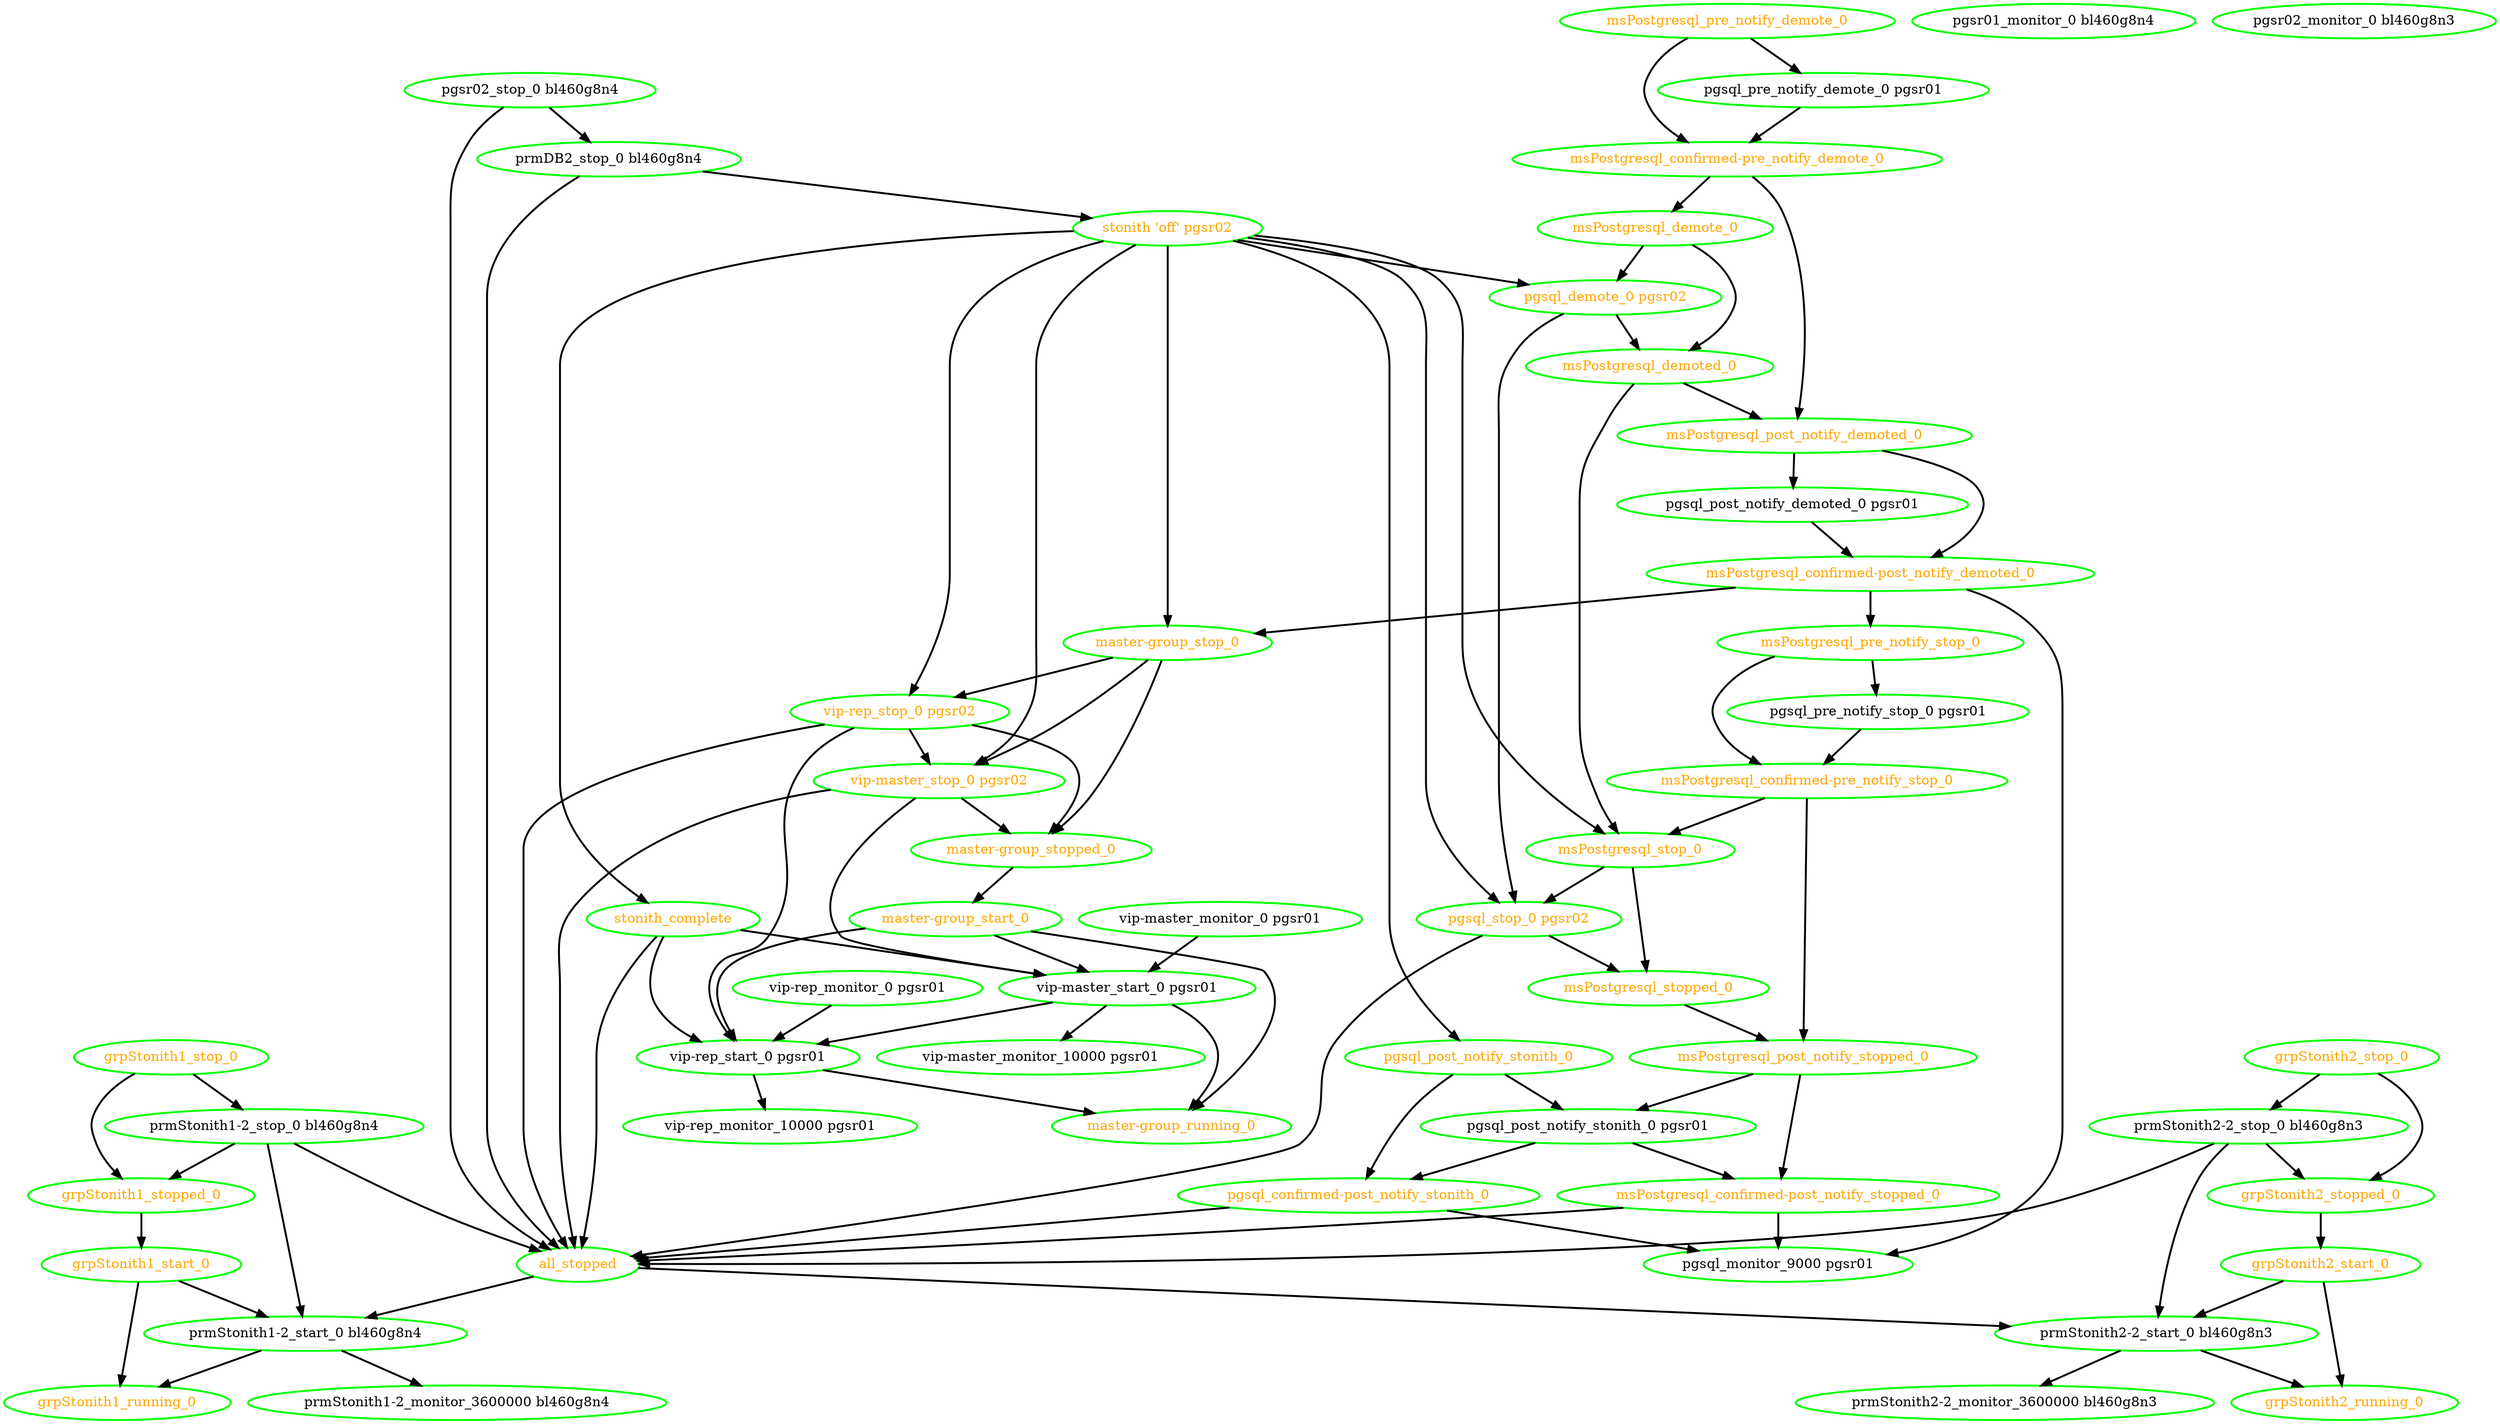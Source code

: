 digraph "g" {
"all_stopped" -> "prmStonith1-2_start_0 bl460g8n4" [ style = bold]
"all_stopped" -> "prmStonith2-2_start_0 bl460g8n3" [ style = bold]
"all_stopped" [ style=bold color="green" fontcolor="orange"]
"grpStonith1_running_0" [ style=bold color="green" fontcolor="orange"]
"grpStonith1_start_0" -> "grpStonith1_running_0" [ style = bold]
"grpStonith1_start_0" -> "prmStonith1-2_start_0 bl460g8n4" [ style = bold]
"grpStonith1_start_0" [ style=bold color="green" fontcolor="orange"]
"grpStonith1_stop_0" -> "grpStonith1_stopped_0" [ style = bold]
"grpStonith1_stop_0" -> "prmStonith1-2_stop_0 bl460g8n4" [ style = bold]
"grpStonith1_stop_0" [ style=bold color="green" fontcolor="orange"]
"grpStonith1_stopped_0" -> "grpStonith1_start_0" [ style = bold]
"grpStonith1_stopped_0" [ style=bold color="green" fontcolor="orange"]
"grpStonith2_running_0" [ style=bold color="green" fontcolor="orange"]
"grpStonith2_start_0" -> "grpStonith2_running_0" [ style = bold]
"grpStonith2_start_0" -> "prmStonith2-2_start_0 bl460g8n3" [ style = bold]
"grpStonith2_start_0" [ style=bold color="green" fontcolor="orange"]
"grpStonith2_stop_0" -> "grpStonith2_stopped_0" [ style = bold]
"grpStonith2_stop_0" -> "prmStonith2-2_stop_0 bl460g8n3" [ style = bold]
"grpStonith2_stop_0" [ style=bold color="green" fontcolor="orange"]
"grpStonith2_stopped_0" -> "grpStonith2_start_0" [ style = bold]
"grpStonith2_stopped_0" [ style=bold color="green" fontcolor="orange"]
"master-group_running_0" [ style=bold color="green" fontcolor="orange"]
"master-group_start_0" -> "master-group_running_0" [ style = bold]
"master-group_start_0" -> "vip-master_start_0 pgsr01" [ style = bold]
"master-group_start_0" -> "vip-rep_start_0 pgsr01" [ style = bold]
"master-group_start_0" [ style=bold color="green" fontcolor="orange"]
"master-group_stop_0" -> "master-group_stopped_0" [ style = bold]
"master-group_stop_0" -> "vip-master_stop_0 pgsr02" [ style = bold]
"master-group_stop_0" -> "vip-rep_stop_0 pgsr02" [ style = bold]
"master-group_stop_0" [ style=bold color="green" fontcolor="orange"]
"master-group_stopped_0" -> "master-group_start_0" [ style = bold]
"master-group_stopped_0" [ style=bold color="green" fontcolor="orange"]
"msPostgresql_confirmed-post_notify_demoted_0" -> "master-group_stop_0" [ style = bold]
"msPostgresql_confirmed-post_notify_demoted_0" -> "msPostgresql_pre_notify_stop_0" [ style = bold]
"msPostgresql_confirmed-post_notify_demoted_0" -> "pgsql_monitor_9000 pgsr01" [ style = bold]
"msPostgresql_confirmed-post_notify_demoted_0" [ style=bold color="green" fontcolor="orange"]
"msPostgresql_confirmed-post_notify_stopped_0" -> "all_stopped" [ style = bold]
"msPostgresql_confirmed-post_notify_stopped_0" -> "pgsql_monitor_9000 pgsr01" [ style = bold]
"msPostgresql_confirmed-post_notify_stopped_0" [ style=bold color="green" fontcolor="orange"]
"msPostgresql_confirmed-pre_notify_demote_0" -> "msPostgresql_demote_0" [ style = bold]
"msPostgresql_confirmed-pre_notify_demote_0" -> "msPostgresql_post_notify_demoted_0" [ style = bold]
"msPostgresql_confirmed-pre_notify_demote_0" [ style=bold color="green" fontcolor="orange"]
"msPostgresql_confirmed-pre_notify_stop_0" -> "msPostgresql_post_notify_stopped_0" [ style = bold]
"msPostgresql_confirmed-pre_notify_stop_0" -> "msPostgresql_stop_0" [ style = bold]
"msPostgresql_confirmed-pre_notify_stop_0" [ style=bold color="green" fontcolor="orange"]
"msPostgresql_demote_0" -> "msPostgresql_demoted_0" [ style = bold]
"msPostgresql_demote_0" -> "pgsql_demote_0 pgsr02" [ style = bold]
"msPostgresql_demote_0" [ style=bold color="green" fontcolor="orange"]
"msPostgresql_demoted_0" -> "msPostgresql_post_notify_demoted_0" [ style = bold]
"msPostgresql_demoted_0" -> "msPostgresql_stop_0" [ style = bold]
"msPostgresql_demoted_0" [ style=bold color="green" fontcolor="orange"]
"msPostgresql_post_notify_demoted_0" -> "msPostgresql_confirmed-post_notify_demoted_0" [ style = bold]
"msPostgresql_post_notify_demoted_0" -> "pgsql_post_notify_demoted_0 pgsr01" [ style = bold]
"msPostgresql_post_notify_demoted_0" [ style=bold color="green" fontcolor="orange"]
"msPostgresql_post_notify_stopped_0" -> "msPostgresql_confirmed-post_notify_stopped_0" [ style = bold]
"msPostgresql_post_notify_stopped_0" -> "pgsql_post_notify_stonith_0 pgsr01" [ style = bold]
"msPostgresql_post_notify_stopped_0" [ style=bold color="green" fontcolor="orange"]
"msPostgresql_pre_notify_demote_0" -> "msPostgresql_confirmed-pre_notify_demote_0" [ style = bold]
"msPostgresql_pre_notify_demote_0" -> "pgsql_pre_notify_demote_0 pgsr01" [ style = bold]
"msPostgresql_pre_notify_demote_0" [ style=bold color="green" fontcolor="orange"]
"msPostgresql_pre_notify_stop_0" -> "msPostgresql_confirmed-pre_notify_stop_0" [ style = bold]
"msPostgresql_pre_notify_stop_0" -> "pgsql_pre_notify_stop_0 pgsr01" [ style = bold]
"msPostgresql_pre_notify_stop_0" [ style=bold color="green" fontcolor="orange"]
"msPostgresql_stop_0" -> "msPostgresql_stopped_0" [ style = bold]
"msPostgresql_stop_0" -> "pgsql_stop_0 pgsr02" [ style = bold]
"msPostgresql_stop_0" [ style=bold color="green" fontcolor="orange"]
"msPostgresql_stopped_0" -> "msPostgresql_post_notify_stopped_0" [ style = bold]
"msPostgresql_stopped_0" [ style=bold color="green" fontcolor="orange"]
"pgsql_confirmed-post_notify_stonith_0" -> "all_stopped" [ style = bold]
"pgsql_confirmed-post_notify_stonith_0" -> "pgsql_monitor_9000 pgsr01" [ style = bold]
"pgsql_confirmed-post_notify_stonith_0" [ style=bold color="green" fontcolor="orange"]
"pgsql_demote_0 pgsr02" -> "msPostgresql_demoted_0" [ style = bold]
"pgsql_demote_0 pgsr02" -> "pgsql_stop_0 pgsr02" [ style = bold]
"pgsql_demote_0 pgsr02" [ style=bold color="green" fontcolor="orange"]
"pgsql_monitor_9000 pgsr01" [ style=bold color="green" fontcolor="black"]
"pgsql_post_notify_demoted_0 pgsr01" -> "msPostgresql_confirmed-post_notify_demoted_0" [ style = bold]
"pgsql_post_notify_demoted_0 pgsr01" [ style=bold color="green" fontcolor="black"]
"pgsql_post_notify_stonith_0 pgsr01" -> "msPostgresql_confirmed-post_notify_stopped_0" [ style = bold]
"pgsql_post_notify_stonith_0 pgsr01" -> "pgsql_confirmed-post_notify_stonith_0" [ style = bold]
"pgsql_post_notify_stonith_0 pgsr01" [ style=bold color="green" fontcolor="black"]
"pgsql_post_notify_stonith_0" -> "pgsql_confirmed-post_notify_stonith_0" [ style = bold]
"pgsql_post_notify_stonith_0" -> "pgsql_post_notify_stonith_0 pgsr01" [ style = bold]
"pgsql_post_notify_stonith_0" [ style=bold color="green" fontcolor="orange"]
"pgsql_pre_notify_demote_0 pgsr01" -> "msPostgresql_confirmed-pre_notify_demote_0" [ style = bold]
"pgsql_pre_notify_demote_0 pgsr01" [ style=bold color="green" fontcolor="black"]
"pgsql_pre_notify_stop_0 pgsr01" -> "msPostgresql_confirmed-pre_notify_stop_0" [ style = bold]
"pgsql_pre_notify_stop_0 pgsr01" [ style=bold color="green" fontcolor="black"]
"pgsql_stop_0 pgsr02" -> "all_stopped" [ style = bold]
"pgsql_stop_0 pgsr02" -> "msPostgresql_stopped_0" [ style = bold]
"pgsql_stop_0 pgsr02" [ style=bold color="green" fontcolor="orange"]
"pgsr01_monitor_0 bl460g8n4" [ style=bold color="green" fontcolor="black"]
"pgsr02_monitor_0 bl460g8n3" [ style=bold color="green" fontcolor="black"]
"pgsr02_stop_0 bl460g8n4" -> "all_stopped" [ style = bold]
"pgsr02_stop_0 bl460g8n4" -> "prmDB2_stop_0 bl460g8n4" [ style = bold]
"pgsr02_stop_0 bl460g8n4" [ style=bold color="green" fontcolor="black"]
"prmDB2_stop_0 bl460g8n4" -> "all_stopped" [ style = bold]
"prmDB2_stop_0 bl460g8n4" -> "stonith 'off' pgsr02" [ style = bold]
"prmDB2_stop_0 bl460g8n4" [ style=bold color="green" fontcolor="black"]
"prmStonith1-2_monitor_3600000 bl460g8n4" [ style=bold color="green" fontcolor="black"]
"prmStonith1-2_start_0 bl460g8n4" -> "grpStonith1_running_0" [ style = bold]
"prmStonith1-2_start_0 bl460g8n4" -> "prmStonith1-2_monitor_3600000 bl460g8n4" [ style = bold]
"prmStonith1-2_start_0 bl460g8n4" [ style=bold color="green" fontcolor="black"]
"prmStonith1-2_stop_0 bl460g8n4" -> "all_stopped" [ style = bold]
"prmStonith1-2_stop_0 bl460g8n4" -> "grpStonith1_stopped_0" [ style = bold]
"prmStonith1-2_stop_0 bl460g8n4" -> "prmStonith1-2_start_0 bl460g8n4" [ style = bold]
"prmStonith1-2_stop_0 bl460g8n4" [ style=bold color="green" fontcolor="black"]
"prmStonith2-2_monitor_3600000 bl460g8n3" [ style=bold color="green" fontcolor="black"]
"prmStonith2-2_start_0 bl460g8n3" -> "grpStonith2_running_0" [ style = bold]
"prmStonith2-2_start_0 bl460g8n3" -> "prmStonith2-2_monitor_3600000 bl460g8n3" [ style = bold]
"prmStonith2-2_start_0 bl460g8n3" [ style=bold color="green" fontcolor="black"]
"prmStonith2-2_stop_0 bl460g8n3" -> "all_stopped" [ style = bold]
"prmStonith2-2_stop_0 bl460g8n3" -> "grpStonith2_stopped_0" [ style = bold]
"prmStonith2-2_stop_0 bl460g8n3" -> "prmStonith2-2_start_0 bl460g8n3" [ style = bold]
"prmStonith2-2_stop_0 bl460g8n3" [ style=bold color="green" fontcolor="black"]
"stonith 'off' pgsr02" -> "master-group_stop_0" [ style = bold]
"stonith 'off' pgsr02" -> "msPostgresql_stop_0" [ style = bold]
"stonith 'off' pgsr02" -> "pgsql_demote_0 pgsr02" [ style = bold]
"stonith 'off' pgsr02" -> "pgsql_post_notify_stonith_0" [ style = bold]
"stonith 'off' pgsr02" -> "pgsql_stop_0 pgsr02" [ style = bold]
"stonith 'off' pgsr02" -> "stonith_complete" [ style = bold]
"stonith 'off' pgsr02" -> "vip-master_stop_0 pgsr02" [ style = bold]
"stonith 'off' pgsr02" -> "vip-rep_stop_0 pgsr02" [ style = bold]
"stonith 'off' pgsr02" [ style=bold color="green" fontcolor="orange"]
"stonith_complete" -> "all_stopped" [ style = bold]
"stonith_complete" -> "vip-master_start_0 pgsr01" [ style = bold]
"stonith_complete" -> "vip-rep_start_0 pgsr01" [ style = bold]
"stonith_complete" [ style=bold color="green" fontcolor="orange"]
"vip-master_monitor_0 pgsr01" -> "vip-master_start_0 pgsr01" [ style = bold]
"vip-master_monitor_0 pgsr01" [ style=bold color="green" fontcolor="black"]
"vip-master_monitor_10000 pgsr01" [ style=bold color="green" fontcolor="black"]
"vip-master_start_0 pgsr01" -> "master-group_running_0" [ style = bold]
"vip-master_start_0 pgsr01" -> "vip-master_monitor_10000 pgsr01" [ style = bold]
"vip-master_start_0 pgsr01" -> "vip-rep_start_0 pgsr01" [ style = bold]
"vip-master_start_0 pgsr01" [ style=bold color="green" fontcolor="black"]
"vip-master_stop_0 pgsr02" -> "all_stopped" [ style = bold]
"vip-master_stop_0 pgsr02" -> "master-group_stopped_0" [ style = bold]
"vip-master_stop_0 pgsr02" -> "vip-master_start_0 pgsr01" [ style = bold]
"vip-master_stop_0 pgsr02" [ style=bold color="green" fontcolor="orange"]
"vip-rep_monitor_0 pgsr01" -> "vip-rep_start_0 pgsr01" [ style = bold]
"vip-rep_monitor_0 pgsr01" [ style=bold color="green" fontcolor="black"]
"vip-rep_monitor_10000 pgsr01" [ style=bold color="green" fontcolor="black"]
"vip-rep_start_0 pgsr01" -> "master-group_running_0" [ style = bold]
"vip-rep_start_0 pgsr01" -> "vip-rep_monitor_10000 pgsr01" [ style = bold]
"vip-rep_start_0 pgsr01" [ style=bold color="green" fontcolor="black"]
"vip-rep_stop_0 pgsr02" -> "all_stopped" [ style = bold]
"vip-rep_stop_0 pgsr02" -> "master-group_stopped_0" [ style = bold]
"vip-rep_stop_0 pgsr02" -> "vip-master_stop_0 pgsr02" [ style = bold]
"vip-rep_stop_0 pgsr02" -> "vip-rep_start_0 pgsr01" [ style = bold]
"vip-rep_stop_0 pgsr02" [ style=bold color="green" fontcolor="orange"]
}
